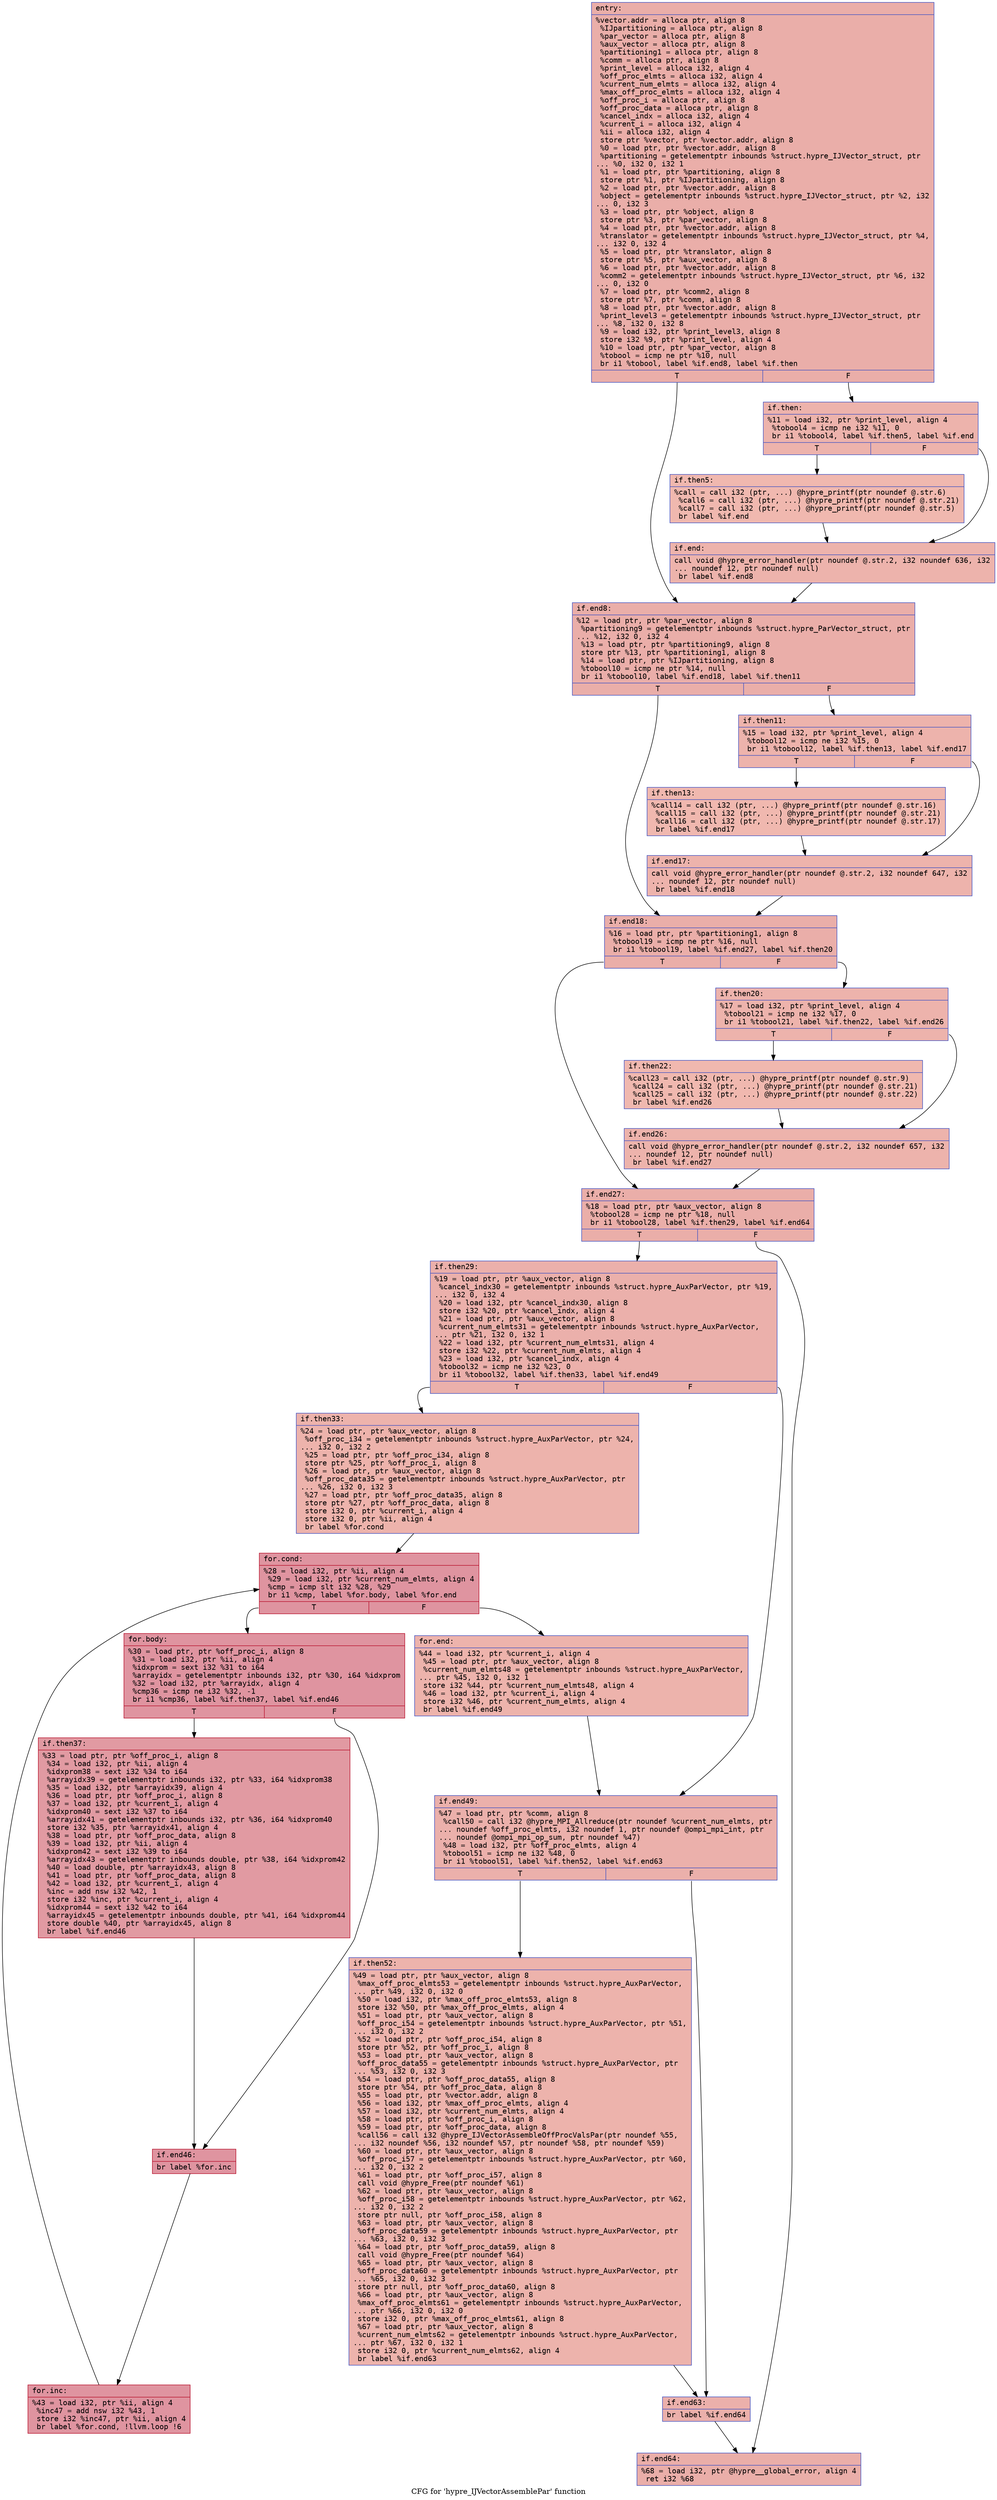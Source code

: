 digraph "CFG for 'hypre_IJVectorAssemblePar' function" {
	label="CFG for 'hypre_IJVectorAssemblePar' function";

	Node0x563aadd6aae0 [shape=record,color="#3d50c3ff", style=filled, fillcolor="#d0473d70" fontname="Courier",label="{entry:\l|  %vector.addr = alloca ptr, align 8\l  %IJpartitioning = alloca ptr, align 8\l  %par_vector = alloca ptr, align 8\l  %aux_vector = alloca ptr, align 8\l  %partitioning1 = alloca ptr, align 8\l  %comm = alloca ptr, align 8\l  %print_level = alloca i32, align 4\l  %off_proc_elmts = alloca i32, align 4\l  %current_num_elmts = alloca i32, align 4\l  %max_off_proc_elmts = alloca i32, align 4\l  %off_proc_i = alloca ptr, align 8\l  %off_proc_data = alloca ptr, align 8\l  %cancel_indx = alloca i32, align 4\l  %current_i = alloca i32, align 4\l  %ii = alloca i32, align 4\l  store ptr %vector, ptr %vector.addr, align 8\l  %0 = load ptr, ptr %vector.addr, align 8\l  %partitioning = getelementptr inbounds %struct.hypre_IJVector_struct, ptr\l... %0, i32 0, i32 1\l  %1 = load ptr, ptr %partitioning, align 8\l  store ptr %1, ptr %IJpartitioning, align 8\l  %2 = load ptr, ptr %vector.addr, align 8\l  %object = getelementptr inbounds %struct.hypre_IJVector_struct, ptr %2, i32\l... 0, i32 3\l  %3 = load ptr, ptr %object, align 8\l  store ptr %3, ptr %par_vector, align 8\l  %4 = load ptr, ptr %vector.addr, align 8\l  %translator = getelementptr inbounds %struct.hypre_IJVector_struct, ptr %4,\l... i32 0, i32 4\l  %5 = load ptr, ptr %translator, align 8\l  store ptr %5, ptr %aux_vector, align 8\l  %6 = load ptr, ptr %vector.addr, align 8\l  %comm2 = getelementptr inbounds %struct.hypre_IJVector_struct, ptr %6, i32\l... 0, i32 0\l  %7 = load ptr, ptr %comm2, align 8\l  store ptr %7, ptr %comm, align 8\l  %8 = load ptr, ptr %vector.addr, align 8\l  %print_level3 = getelementptr inbounds %struct.hypre_IJVector_struct, ptr\l... %8, i32 0, i32 8\l  %9 = load i32, ptr %print_level3, align 8\l  store i32 %9, ptr %print_level, align 4\l  %10 = load ptr, ptr %par_vector, align 8\l  %tobool = icmp ne ptr %10, null\l  br i1 %tobool, label %if.end8, label %if.then\l|{<s0>T|<s1>F}}"];
	Node0x563aadd6aae0:s0 -> Node0x563aadd6dcf0[tooltip="entry -> if.end8\nProbability 62.50%" ];
	Node0x563aadd6aae0:s1 -> Node0x563aadd6dd60[tooltip="entry -> if.then\nProbability 37.50%" ];
	Node0x563aadd6dd60 [shape=record,color="#3d50c3ff", style=filled, fillcolor="#d6524470" fontname="Courier",label="{if.then:\l|  %11 = load i32, ptr %print_level, align 4\l  %tobool4 = icmp ne i32 %11, 0\l  br i1 %tobool4, label %if.then5, label %if.end\l|{<s0>T|<s1>F}}"];
	Node0x563aadd6dd60:s0 -> Node0x563aadd6cc50[tooltip="if.then -> if.then5\nProbability 62.50%" ];
	Node0x563aadd6dd60:s1 -> Node0x563aadd6e180[tooltip="if.then -> if.end\nProbability 37.50%" ];
	Node0x563aadd6cc50 [shape=record,color="#3d50c3ff", style=filled, fillcolor="#dc5d4a70" fontname="Courier",label="{if.then5:\l|  %call = call i32 (ptr, ...) @hypre_printf(ptr noundef @.str.6)\l  %call6 = call i32 (ptr, ...) @hypre_printf(ptr noundef @.str.21)\l  %call7 = call i32 (ptr, ...) @hypre_printf(ptr noundef @.str.5)\l  br label %if.end\l}"];
	Node0x563aadd6cc50 -> Node0x563aadd6e180[tooltip="if.then5 -> if.end\nProbability 100.00%" ];
	Node0x563aadd6e180 [shape=record,color="#3d50c3ff", style=filled, fillcolor="#d6524470" fontname="Courier",label="{if.end:\l|  call void @hypre_error_handler(ptr noundef @.str.2, i32 noundef 636, i32\l... noundef 12, ptr noundef null)\l  br label %if.end8\l}"];
	Node0x563aadd6e180 -> Node0x563aadd6dcf0[tooltip="if.end -> if.end8\nProbability 100.00%" ];
	Node0x563aadd6dcf0 [shape=record,color="#3d50c3ff", style=filled, fillcolor="#d0473d70" fontname="Courier",label="{if.end8:\l|  %12 = load ptr, ptr %par_vector, align 8\l  %partitioning9 = getelementptr inbounds %struct.hypre_ParVector_struct, ptr\l... %12, i32 0, i32 4\l  %13 = load ptr, ptr %partitioning9, align 8\l  store ptr %13, ptr %partitioning1, align 8\l  %14 = load ptr, ptr %IJpartitioning, align 8\l  %tobool10 = icmp ne ptr %14, null\l  br i1 %tobool10, label %if.end18, label %if.then11\l|{<s0>T|<s1>F}}"];
	Node0x563aadd6dcf0:s0 -> Node0x563aadd6ec40[tooltip="if.end8 -> if.end18\nProbability 62.50%" ];
	Node0x563aadd6dcf0:s1 -> Node0x563aadd6ecc0[tooltip="if.end8 -> if.then11\nProbability 37.50%" ];
	Node0x563aadd6ecc0 [shape=record,color="#3d50c3ff", style=filled, fillcolor="#d6524470" fontname="Courier",label="{if.then11:\l|  %15 = load i32, ptr %print_level, align 4\l  %tobool12 = icmp ne i32 %15, 0\l  br i1 %tobool12, label %if.then13, label %if.end17\l|{<s0>T|<s1>F}}"];
	Node0x563aadd6ecc0:s0 -> Node0x563aadd6ef30[tooltip="if.then11 -> if.then13\nProbability 62.50%" ];
	Node0x563aadd6ecc0:s1 -> Node0x563aadd6efb0[tooltip="if.then11 -> if.end17\nProbability 37.50%" ];
	Node0x563aadd6ef30 [shape=record,color="#3d50c3ff", style=filled, fillcolor="#dc5d4a70" fontname="Courier",label="{if.then13:\l|  %call14 = call i32 (ptr, ...) @hypre_printf(ptr noundef @.str.16)\l  %call15 = call i32 (ptr, ...) @hypre_printf(ptr noundef @.str.21)\l  %call16 = call i32 (ptr, ...) @hypre_printf(ptr noundef @.str.17)\l  br label %if.end17\l}"];
	Node0x563aadd6ef30 -> Node0x563aadd6efb0[tooltip="if.then13 -> if.end17\nProbability 100.00%" ];
	Node0x563aadd6efb0 [shape=record,color="#3d50c3ff", style=filled, fillcolor="#d6524470" fontname="Courier",label="{if.end17:\l|  call void @hypre_error_handler(ptr noundef @.str.2, i32 noundef 647, i32\l... noundef 12, ptr noundef null)\l  br label %if.end18\l}"];
	Node0x563aadd6efb0 -> Node0x563aadd6ec40[tooltip="if.end17 -> if.end18\nProbability 100.00%" ];
	Node0x563aadd6ec40 [shape=record,color="#3d50c3ff", style=filled, fillcolor="#d0473d70" fontname="Courier",label="{if.end18:\l|  %16 = load ptr, ptr %partitioning1, align 8\l  %tobool19 = icmp ne ptr %16, null\l  br i1 %tobool19, label %if.end27, label %if.then20\l|{<s0>T|<s1>F}}"];
	Node0x563aadd6ec40:s0 -> Node0x563aadd6f7e0[tooltip="if.end18 -> if.end27\nProbability 62.50%" ];
	Node0x563aadd6ec40:s1 -> Node0x563aadd6f830[tooltip="if.end18 -> if.then20\nProbability 37.50%" ];
	Node0x563aadd6f830 [shape=record,color="#3d50c3ff", style=filled, fillcolor="#d6524470" fontname="Courier",label="{if.then20:\l|  %17 = load i32, ptr %print_level, align 4\l  %tobool21 = icmp ne i32 %17, 0\l  br i1 %tobool21, label %if.then22, label %if.end26\l|{<s0>T|<s1>F}}"];
	Node0x563aadd6f830:s0 -> Node0x563aadd6faa0[tooltip="if.then20 -> if.then22\nProbability 62.50%" ];
	Node0x563aadd6f830:s1 -> Node0x563aadd6fb20[tooltip="if.then20 -> if.end26\nProbability 37.50%" ];
	Node0x563aadd6faa0 [shape=record,color="#3d50c3ff", style=filled, fillcolor="#dc5d4a70" fontname="Courier",label="{if.then22:\l|  %call23 = call i32 (ptr, ...) @hypre_printf(ptr noundef @.str.9)\l  %call24 = call i32 (ptr, ...) @hypre_printf(ptr noundef @.str.21)\l  %call25 = call i32 (ptr, ...) @hypre_printf(ptr noundef @.str.22)\l  br label %if.end26\l}"];
	Node0x563aadd6faa0 -> Node0x563aadd6fb20[tooltip="if.then22 -> if.end26\nProbability 100.00%" ];
	Node0x563aadd6fb20 [shape=record,color="#3d50c3ff", style=filled, fillcolor="#d6524470" fontname="Courier",label="{if.end26:\l|  call void @hypre_error_handler(ptr noundef @.str.2, i32 noundef 657, i32\l... noundef 12, ptr noundef null)\l  br label %if.end27\l}"];
	Node0x563aadd6fb20 -> Node0x563aadd6f7e0[tooltip="if.end26 -> if.end27\nProbability 100.00%" ];
	Node0x563aadd6f7e0 [shape=record,color="#3d50c3ff", style=filled, fillcolor="#d0473d70" fontname="Courier",label="{if.end27:\l|  %18 = load ptr, ptr %aux_vector, align 8\l  %tobool28 = icmp ne ptr %18, null\l  br i1 %tobool28, label %if.then29, label %if.end64\l|{<s0>T|<s1>F}}"];
	Node0x563aadd6f7e0:s0 -> Node0x563aadd70970[tooltip="if.end27 -> if.then29\nProbability 62.50%" ];
	Node0x563aadd6f7e0:s1 -> Node0x563aadd709c0[tooltip="if.end27 -> if.end64\nProbability 37.50%" ];
	Node0x563aadd70970 [shape=record,color="#3d50c3ff", style=filled, fillcolor="#d24b4070" fontname="Courier",label="{if.then29:\l|  %19 = load ptr, ptr %aux_vector, align 8\l  %cancel_indx30 = getelementptr inbounds %struct.hypre_AuxParVector, ptr %19,\l... i32 0, i32 4\l  %20 = load i32, ptr %cancel_indx30, align 8\l  store i32 %20, ptr %cancel_indx, align 4\l  %21 = load ptr, ptr %aux_vector, align 8\l  %current_num_elmts31 = getelementptr inbounds %struct.hypre_AuxParVector,\l... ptr %21, i32 0, i32 1\l  %22 = load i32, ptr %current_num_elmts31, align 4\l  store i32 %22, ptr %current_num_elmts, align 4\l  %23 = load i32, ptr %cancel_indx, align 4\l  %tobool32 = icmp ne i32 %23, 0\l  br i1 %tobool32, label %if.then33, label %if.end49\l|{<s0>T|<s1>F}}"];
	Node0x563aadd70970:s0 -> Node0x563aadd711b0[tooltip="if.then29 -> if.then33\nProbability 62.50%" ];
	Node0x563aadd70970:s1 -> Node0x563aadd71200[tooltip="if.then29 -> if.end49\nProbability 37.50%" ];
	Node0x563aadd711b0 [shape=record,color="#3d50c3ff", style=filled, fillcolor="#d6524470" fontname="Courier",label="{if.then33:\l|  %24 = load ptr, ptr %aux_vector, align 8\l  %off_proc_i34 = getelementptr inbounds %struct.hypre_AuxParVector, ptr %24,\l... i32 0, i32 2\l  %25 = load ptr, ptr %off_proc_i34, align 8\l  store ptr %25, ptr %off_proc_i, align 8\l  %26 = load ptr, ptr %aux_vector, align 8\l  %off_proc_data35 = getelementptr inbounds %struct.hypre_AuxParVector, ptr\l... %26, i32 0, i32 3\l  %27 = load ptr, ptr %off_proc_data35, align 8\l  store ptr %27, ptr %off_proc_data, align 8\l  store i32 0, ptr %current_i, align 4\l  store i32 0, ptr %ii, align 4\l  br label %for.cond\l}"];
	Node0x563aadd711b0 -> Node0x563aadd71990[tooltip="if.then33 -> for.cond\nProbability 100.00%" ];
	Node0x563aadd71990 [shape=record,color="#b70d28ff", style=filled, fillcolor="#b70d2870" fontname="Courier",label="{for.cond:\l|  %28 = load i32, ptr %ii, align 4\l  %29 = load i32, ptr %current_num_elmts, align 4\l  %cmp = icmp slt i32 %28, %29\l  br i1 %cmp, label %for.body, label %for.end\l|{<s0>T|<s1>F}}"];
	Node0x563aadd71990:s0 -> Node0x563aadd71c40[tooltip="for.cond -> for.body\nProbability 96.88%" ];
	Node0x563aadd71990:s1 -> Node0x563aadd71c90[tooltip="for.cond -> for.end\nProbability 3.12%" ];
	Node0x563aadd71c40 [shape=record,color="#b70d28ff", style=filled, fillcolor="#b70d2870" fontname="Courier",label="{for.body:\l|  %30 = load ptr, ptr %off_proc_i, align 8\l  %31 = load i32, ptr %ii, align 4\l  %idxprom = sext i32 %31 to i64\l  %arrayidx = getelementptr inbounds i32, ptr %30, i64 %idxprom\l  %32 = load i32, ptr %arrayidx, align 4\l  %cmp36 = icmp ne i32 %32, -1\l  br i1 %cmp36, label %if.then37, label %if.end46\l|{<s0>T|<s1>F}}"];
	Node0x563aadd71c40:s0 -> Node0x563aadd720f0[tooltip="for.body -> if.then37\nProbability 62.50%" ];
	Node0x563aadd71c40:s1 -> Node0x563aadd72170[tooltip="for.body -> if.end46\nProbability 37.50%" ];
	Node0x563aadd720f0 [shape=record,color="#b70d28ff", style=filled, fillcolor="#bb1b2c70" fontname="Courier",label="{if.then37:\l|  %33 = load ptr, ptr %off_proc_i, align 8\l  %34 = load i32, ptr %ii, align 4\l  %idxprom38 = sext i32 %34 to i64\l  %arrayidx39 = getelementptr inbounds i32, ptr %33, i64 %idxprom38\l  %35 = load i32, ptr %arrayidx39, align 4\l  %36 = load ptr, ptr %off_proc_i, align 8\l  %37 = load i32, ptr %current_i, align 4\l  %idxprom40 = sext i32 %37 to i64\l  %arrayidx41 = getelementptr inbounds i32, ptr %36, i64 %idxprom40\l  store i32 %35, ptr %arrayidx41, align 4\l  %38 = load ptr, ptr %off_proc_data, align 8\l  %39 = load i32, ptr %ii, align 4\l  %idxprom42 = sext i32 %39 to i64\l  %arrayidx43 = getelementptr inbounds double, ptr %38, i64 %idxprom42\l  %40 = load double, ptr %arrayidx43, align 8\l  %41 = load ptr, ptr %off_proc_data, align 8\l  %42 = load i32, ptr %current_i, align 4\l  %inc = add nsw i32 %42, 1\l  store i32 %inc, ptr %current_i, align 4\l  %idxprom44 = sext i32 %42 to i64\l  %arrayidx45 = getelementptr inbounds double, ptr %41, i64 %idxprom44\l  store double %40, ptr %arrayidx45, align 8\l  br label %if.end46\l}"];
	Node0x563aadd720f0 -> Node0x563aadd72170[tooltip="if.then37 -> if.end46\nProbability 100.00%" ];
	Node0x563aadd72170 [shape=record,color="#b70d28ff", style=filled, fillcolor="#b70d2870" fontname="Courier",label="{if.end46:\l|  br label %for.inc\l}"];
	Node0x563aadd72170 -> Node0x563aadd73060[tooltip="if.end46 -> for.inc\nProbability 100.00%" ];
	Node0x563aadd73060 [shape=record,color="#b70d28ff", style=filled, fillcolor="#b70d2870" fontname="Courier",label="{for.inc:\l|  %43 = load i32, ptr %ii, align 4\l  %inc47 = add nsw i32 %43, 1\l  store i32 %inc47, ptr %ii, align 4\l  br label %for.cond, !llvm.loop !6\l}"];
	Node0x563aadd73060 -> Node0x563aadd71990[tooltip="for.inc -> for.cond\nProbability 100.00%" ];
	Node0x563aadd71c90 [shape=record,color="#3d50c3ff", style=filled, fillcolor="#d6524470" fontname="Courier",label="{for.end:\l|  %44 = load i32, ptr %current_i, align 4\l  %45 = load ptr, ptr %aux_vector, align 8\l  %current_num_elmts48 = getelementptr inbounds %struct.hypre_AuxParVector,\l... ptr %45, i32 0, i32 1\l  store i32 %44, ptr %current_num_elmts48, align 4\l  %46 = load i32, ptr %current_i, align 4\l  store i32 %46, ptr %current_num_elmts, align 4\l  br label %if.end49\l}"];
	Node0x563aadd71c90 -> Node0x563aadd71200[tooltip="for.end -> if.end49\nProbability 100.00%" ];
	Node0x563aadd71200 [shape=record,color="#3d50c3ff", style=filled, fillcolor="#d24b4070" fontname="Courier",label="{if.end49:\l|  %47 = load ptr, ptr %comm, align 8\l  %call50 = call i32 @hypre_MPI_Allreduce(ptr noundef %current_num_elmts, ptr\l... noundef %off_proc_elmts, i32 noundef 1, ptr noundef @ompi_mpi_int, ptr\l... noundef @ompi_mpi_op_sum, ptr noundef %47)\l  %48 = load i32, ptr %off_proc_elmts, align 4\l  %tobool51 = icmp ne i32 %48, 0\l  br i1 %tobool51, label %if.then52, label %if.end63\l|{<s0>T|<s1>F}}"];
	Node0x563aadd71200:s0 -> Node0x563aadd74570[tooltip="if.end49 -> if.then52\nProbability 62.50%" ];
	Node0x563aadd71200:s1 -> Node0x563aadd745c0[tooltip="if.end49 -> if.end63\nProbability 37.50%" ];
	Node0x563aadd74570 [shape=record,color="#3d50c3ff", style=filled, fillcolor="#d6524470" fontname="Courier",label="{if.then52:\l|  %49 = load ptr, ptr %aux_vector, align 8\l  %max_off_proc_elmts53 = getelementptr inbounds %struct.hypre_AuxParVector,\l... ptr %49, i32 0, i32 0\l  %50 = load i32, ptr %max_off_proc_elmts53, align 8\l  store i32 %50, ptr %max_off_proc_elmts, align 4\l  %51 = load ptr, ptr %aux_vector, align 8\l  %off_proc_i54 = getelementptr inbounds %struct.hypre_AuxParVector, ptr %51,\l... i32 0, i32 2\l  %52 = load ptr, ptr %off_proc_i54, align 8\l  store ptr %52, ptr %off_proc_i, align 8\l  %53 = load ptr, ptr %aux_vector, align 8\l  %off_proc_data55 = getelementptr inbounds %struct.hypre_AuxParVector, ptr\l... %53, i32 0, i32 3\l  %54 = load ptr, ptr %off_proc_data55, align 8\l  store ptr %54, ptr %off_proc_data, align 8\l  %55 = load ptr, ptr %vector.addr, align 8\l  %56 = load i32, ptr %max_off_proc_elmts, align 4\l  %57 = load i32, ptr %current_num_elmts, align 4\l  %58 = load ptr, ptr %off_proc_i, align 8\l  %59 = load ptr, ptr %off_proc_data, align 8\l  %call56 = call i32 @hypre_IJVectorAssembleOffProcValsPar(ptr noundef %55,\l... i32 noundef %56, i32 noundef %57, ptr noundef %58, ptr noundef %59)\l  %60 = load ptr, ptr %aux_vector, align 8\l  %off_proc_i57 = getelementptr inbounds %struct.hypre_AuxParVector, ptr %60,\l... i32 0, i32 2\l  %61 = load ptr, ptr %off_proc_i57, align 8\l  call void @hypre_Free(ptr noundef %61)\l  %62 = load ptr, ptr %aux_vector, align 8\l  %off_proc_i58 = getelementptr inbounds %struct.hypre_AuxParVector, ptr %62,\l... i32 0, i32 2\l  store ptr null, ptr %off_proc_i58, align 8\l  %63 = load ptr, ptr %aux_vector, align 8\l  %off_proc_data59 = getelementptr inbounds %struct.hypre_AuxParVector, ptr\l... %63, i32 0, i32 3\l  %64 = load ptr, ptr %off_proc_data59, align 8\l  call void @hypre_Free(ptr noundef %64)\l  %65 = load ptr, ptr %aux_vector, align 8\l  %off_proc_data60 = getelementptr inbounds %struct.hypre_AuxParVector, ptr\l... %65, i32 0, i32 3\l  store ptr null, ptr %off_proc_data60, align 8\l  %66 = load ptr, ptr %aux_vector, align 8\l  %max_off_proc_elmts61 = getelementptr inbounds %struct.hypre_AuxParVector,\l... ptr %66, i32 0, i32 0\l  store i32 0, ptr %max_off_proc_elmts61, align 8\l  %67 = load ptr, ptr %aux_vector, align 8\l  %current_num_elmts62 = getelementptr inbounds %struct.hypre_AuxParVector,\l... ptr %67, i32 0, i32 1\l  store i32 0, ptr %current_num_elmts62, align 4\l  br label %if.end63\l}"];
	Node0x563aadd74570 -> Node0x563aadd745c0[tooltip="if.then52 -> if.end63\nProbability 100.00%" ];
	Node0x563aadd745c0 [shape=record,color="#3d50c3ff", style=filled, fillcolor="#d24b4070" fontname="Courier",label="{if.end63:\l|  br label %if.end64\l}"];
	Node0x563aadd745c0 -> Node0x563aadd709c0[tooltip="if.end63 -> if.end64\nProbability 100.00%" ];
	Node0x563aadd709c0 [shape=record,color="#3d50c3ff", style=filled, fillcolor="#d0473d70" fontname="Courier",label="{if.end64:\l|  %68 = load i32, ptr @hypre__global_error, align 4\l  ret i32 %68\l}"];
}
